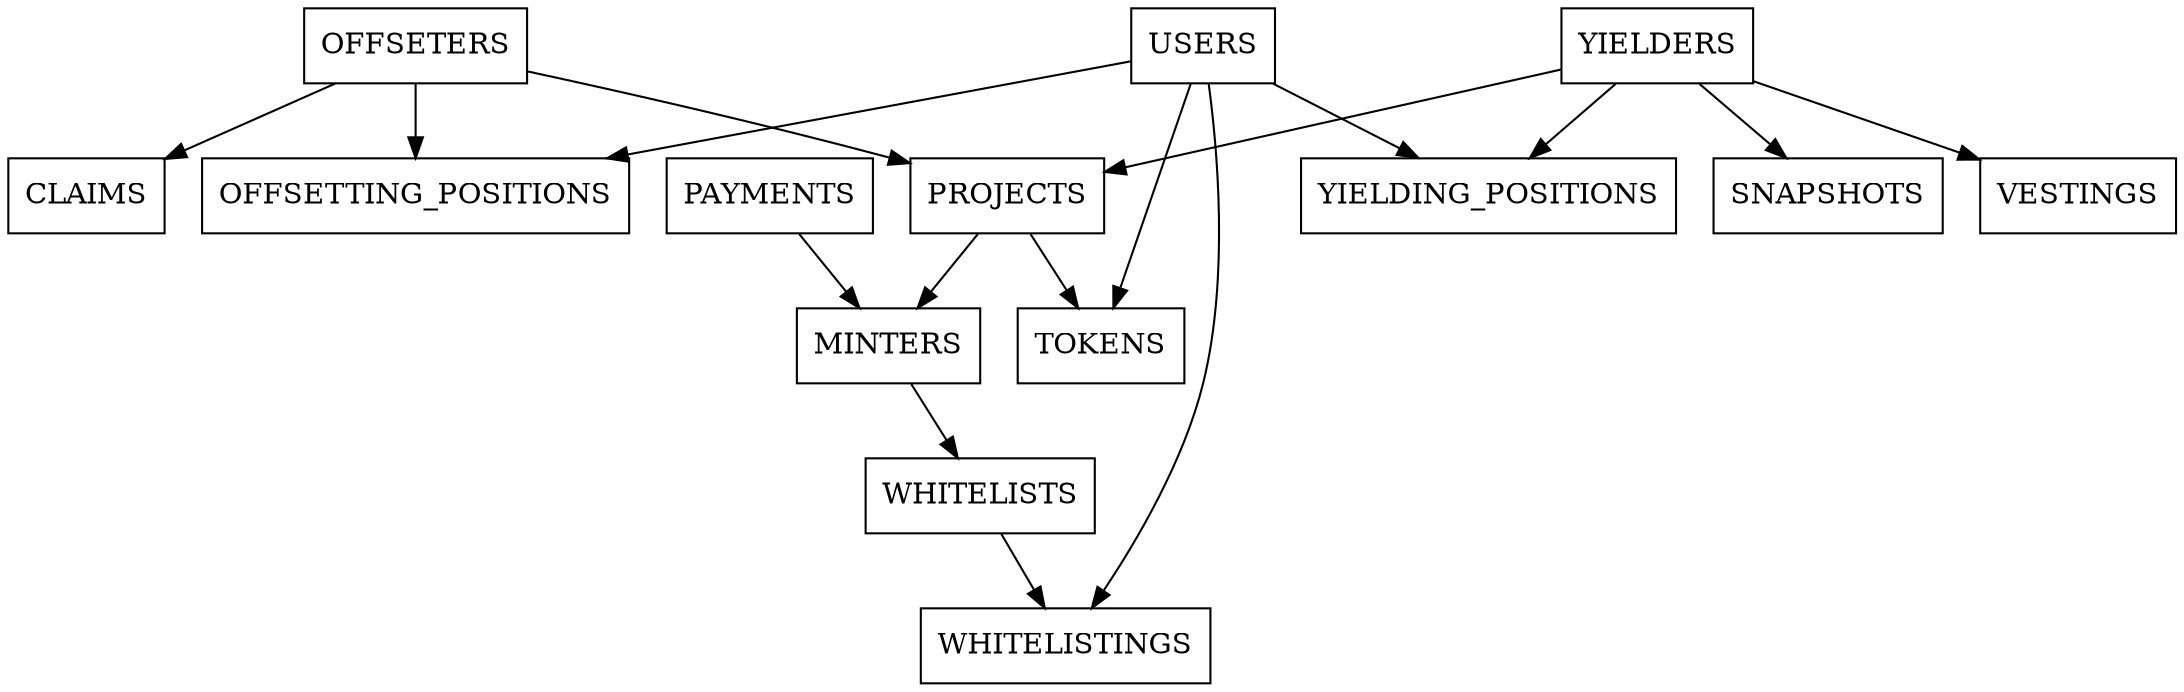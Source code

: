 digraph {
  node [shape=box]
  "OFFSETERS" -> "CLAIMS"
  "PROJECTS" -> "MINTERS"
  "PAYMENTS" -> "MINTERS"
  "USERS" -> "OFFSETTING_POSITIONS"
  "OFFSETERS" -> "OFFSETTING_POSITIONS"
  "OFFSETERS" -> "PROJECTS"
  "YIELDERS" -> "PROJECTS"
  "YIELDERS" -> "SNAPSHOTS"
  "USERS" -> "TOKENS"
  "PROJECTS" -> "TOKENS"
  "YIELDERS" -> "VESTINGS"
  "USERS" -> "WHITELISTINGS"
  "WHITELISTS" -> "WHITELISTINGS"
  "MINTERS" -> "WHITELISTS"
  "USERS" -> "YIELDING_POSITIONS"
  "YIELDERS" -> "YIELDING_POSITIONS"
}